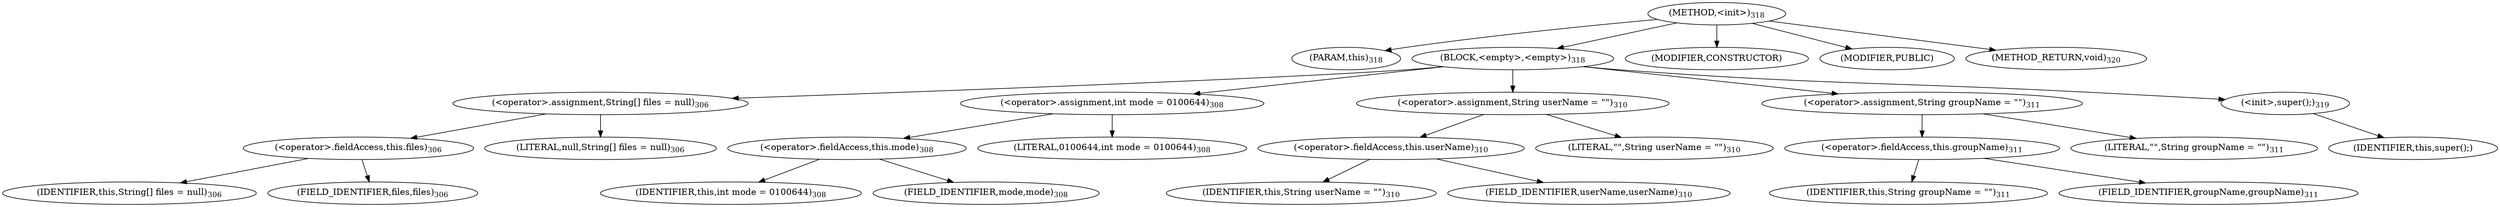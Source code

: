 digraph "&lt;init&gt;" {  
"850" [label = <(METHOD,&lt;init&gt;)<SUB>318</SUB>> ]
"39" [label = <(PARAM,this)<SUB>318</SUB>> ]
"851" [label = <(BLOCK,&lt;empty&gt;,&lt;empty&gt;)<SUB>318</SUB>> ]
"852" [label = <(&lt;operator&gt;.assignment,String[] files = null)<SUB>306</SUB>> ]
"853" [label = <(&lt;operator&gt;.fieldAccess,this.files)<SUB>306</SUB>> ]
"854" [label = <(IDENTIFIER,this,String[] files = null)<SUB>306</SUB>> ]
"855" [label = <(FIELD_IDENTIFIER,files,files)<SUB>306</SUB>> ]
"856" [label = <(LITERAL,null,String[] files = null)<SUB>306</SUB>> ]
"857" [label = <(&lt;operator&gt;.assignment,int mode = 0100644)<SUB>308</SUB>> ]
"858" [label = <(&lt;operator&gt;.fieldAccess,this.mode)<SUB>308</SUB>> ]
"859" [label = <(IDENTIFIER,this,int mode = 0100644)<SUB>308</SUB>> ]
"860" [label = <(FIELD_IDENTIFIER,mode,mode)<SUB>308</SUB>> ]
"861" [label = <(LITERAL,0100644,int mode = 0100644)<SUB>308</SUB>> ]
"862" [label = <(&lt;operator&gt;.assignment,String userName = &quot;&quot;)<SUB>310</SUB>> ]
"863" [label = <(&lt;operator&gt;.fieldAccess,this.userName)<SUB>310</SUB>> ]
"864" [label = <(IDENTIFIER,this,String userName = &quot;&quot;)<SUB>310</SUB>> ]
"865" [label = <(FIELD_IDENTIFIER,userName,userName)<SUB>310</SUB>> ]
"866" [label = <(LITERAL,&quot;&quot;,String userName = &quot;&quot;)<SUB>310</SUB>> ]
"867" [label = <(&lt;operator&gt;.assignment,String groupName = &quot;&quot;)<SUB>311</SUB>> ]
"868" [label = <(&lt;operator&gt;.fieldAccess,this.groupName)<SUB>311</SUB>> ]
"869" [label = <(IDENTIFIER,this,String groupName = &quot;&quot;)<SUB>311</SUB>> ]
"870" [label = <(FIELD_IDENTIFIER,groupName,groupName)<SUB>311</SUB>> ]
"871" [label = <(LITERAL,&quot;&quot;,String groupName = &quot;&quot;)<SUB>311</SUB>> ]
"872" [label = <(&lt;init&gt;,super();)<SUB>319</SUB>> ]
"38" [label = <(IDENTIFIER,this,super();)> ]
"873" [label = <(MODIFIER,CONSTRUCTOR)> ]
"874" [label = <(MODIFIER,PUBLIC)> ]
"875" [label = <(METHOD_RETURN,void)<SUB>320</SUB>> ]
  "850" -> "39" 
  "850" -> "851" 
  "850" -> "873" 
  "850" -> "874" 
  "850" -> "875" 
  "851" -> "852" 
  "851" -> "857" 
  "851" -> "862" 
  "851" -> "867" 
  "851" -> "872" 
  "852" -> "853" 
  "852" -> "856" 
  "853" -> "854" 
  "853" -> "855" 
  "857" -> "858" 
  "857" -> "861" 
  "858" -> "859" 
  "858" -> "860" 
  "862" -> "863" 
  "862" -> "866" 
  "863" -> "864" 
  "863" -> "865" 
  "867" -> "868" 
  "867" -> "871" 
  "868" -> "869" 
  "868" -> "870" 
  "872" -> "38" 
}
